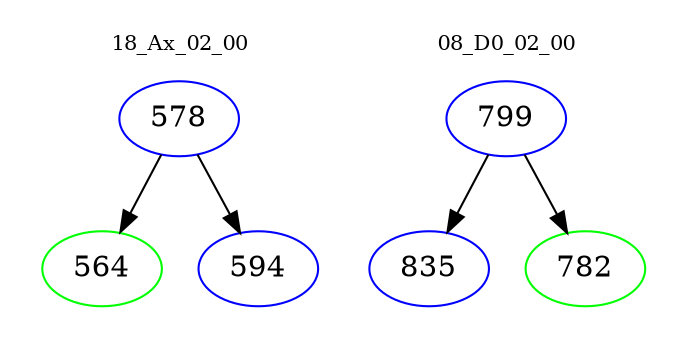 digraph{
subgraph cluster_0 {
color = white
label = "18_Ax_02_00";
fontsize=10;
T0_578 [label="578", color="blue"]
T0_578 -> T0_564 [color="black"]
T0_564 [label="564", color="green"]
T0_578 -> T0_594 [color="black"]
T0_594 [label="594", color="blue"]
}
subgraph cluster_1 {
color = white
label = "08_D0_02_00";
fontsize=10;
T1_799 [label="799", color="blue"]
T1_799 -> T1_835 [color="black"]
T1_835 [label="835", color="blue"]
T1_799 -> T1_782 [color="black"]
T1_782 [label="782", color="green"]
}
}
